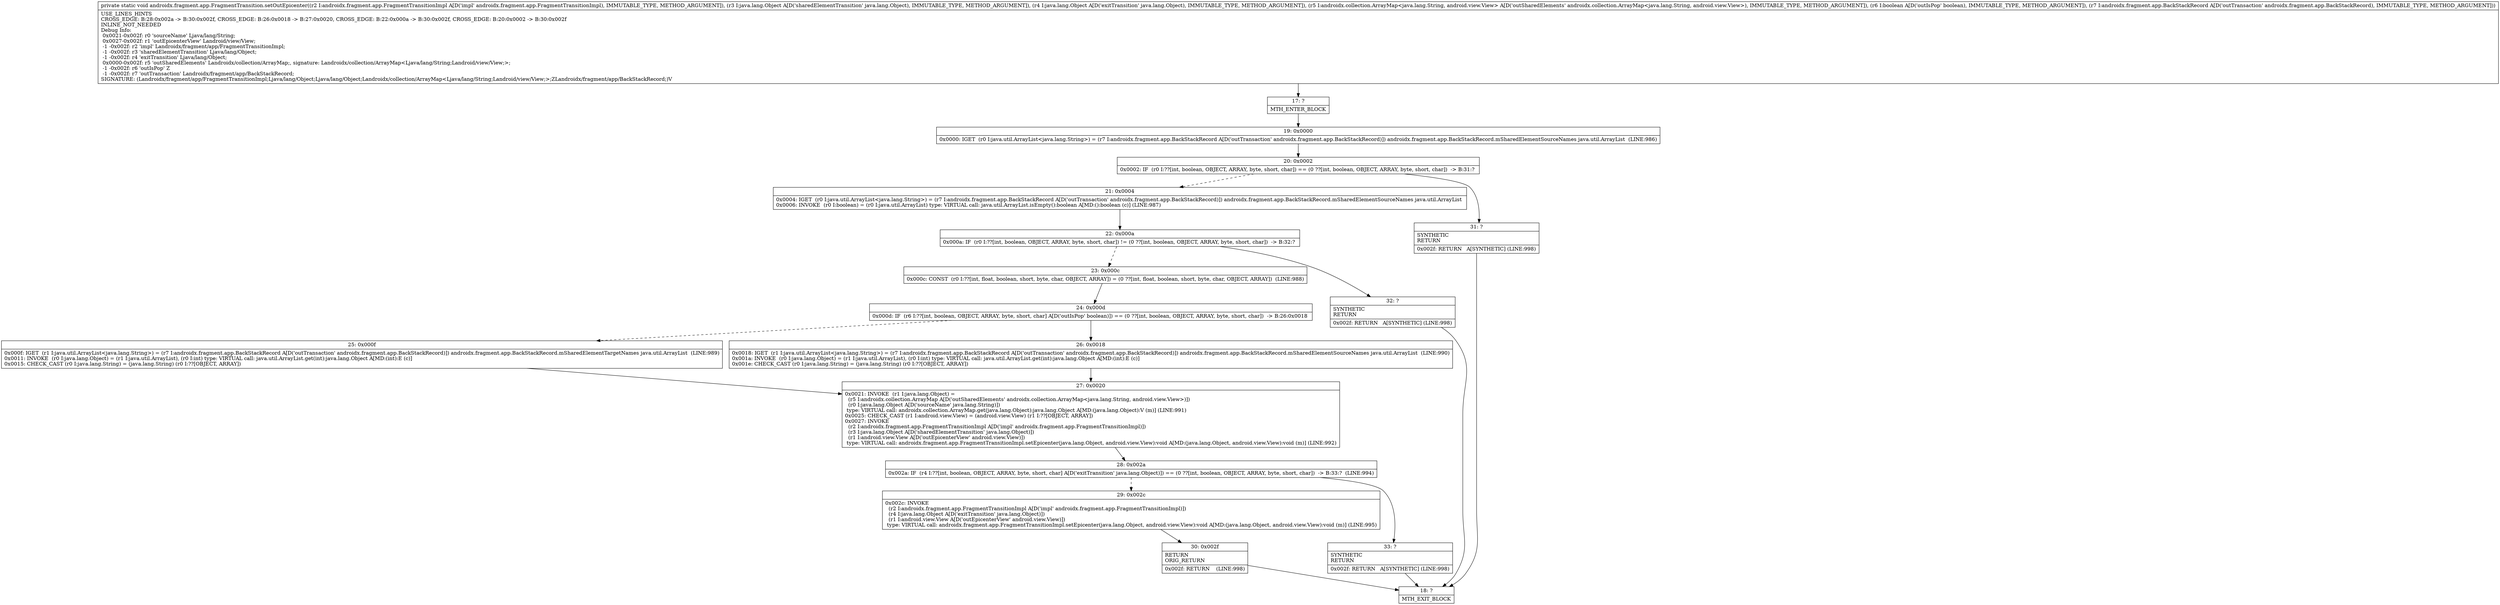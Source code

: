 digraph "CFG forandroidx.fragment.app.FragmentTransition.setOutEpicenter(Landroidx\/fragment\/app\/FragmentTransitionImpl;Ljava\/lang\/Object;Ljava\/lang\/Object;Landroidx\/collection\/ArrayMap;ZLandroidx\/fragment\/app\/BackStackRecord;)V" {
Node_17 [shape=record,label="{17\:\ ?|MTH_ENTER_BLOCK\l}"];
Node_19 [shape=record,label="{19\:\ 0x0000|0x0000: IGET  (r0 I:java.util.ArrayList\<java.lang.String\>) = (r7 I:androidx.fragment.app.BackStackRecord A[D('outTransaction' androidx.fragment.app.BackStackRecord)]) androidx.fragment.app.BackStackRecord.mSharedElementSourceNames java.util.ArrayList  (LINE:986)\l}"];
Node_20 [shape=record,label="{20\:\ 0x0002|0x0002: IF  (r0 I:??[int, boolean, OBJECT, ARRAY, byte, short, char]) == (0 ??[int, boolean, OBJECT, ARRAY, byte, short, char])  \-\> B:31:? \l}"];
Node_21 [shape=record,label="{21\:\ 0x0004|0x0004: IGET  (r0 I:java.util.ArrayList\<java.lang.String\>) = (r7 I:androidx.fragment.app.BackStackRecord A[D('outTransaction' androidx.fragment.app.BackStackRecord)]) androidx.fragment.app.BackStackRecord.mSharedElementSourceNames java.util.ArrayList \l0x0006: INVOKE  (r0 I:boolean) = (r0 I:java.util.ArrayList) type: VIRTUAL call: java.util.ArrayList.isEmpty():boolean A[MD:():boolean (c)] (LINE:987)\l}"];
Node_22 [shape=record,label="{22\:\ 0x000a|0x000a: IF  (r0 I:??[int, boolean, OBJECT, ARRAY, byte, short, char]) != (0 ??[int, boolean, OBJECT, ARRAY, byte, short, char])  \-\> B:32:? \l}"];
Node_23 [shape=record,label="{23\:\ 0x000c|0x000c: CONST  (r0 I:??[int, float, boolean, short, byte, char, OBJECT, ARRAY]) = (0 ??[int, float, boolean, short, byte, char, OBJECT, ARRAY])  (LINE:988)\l}"];
Node_24 [shape=record,label="{24\:\ 0x000d|0x000d: IF  (r6 I:??[int, boolean, OBJECT, ARRAY, byte, short, char] A[D('outIsPop' boolean)]) == (0 ??[int, boolean, OBJECT, ARRAY, byte, short, char])  \-\> B:26:0x0018 \l}"];
Node_25 [shape=record,label="{25\:\ 0x000f|0x000f: IGET  (r1 I:java.util.ArrayList\<java.lang.String\>) = (r7 I:androidx.fragment.app.BackStackRecord A[D('outTransaction' androidx.fragment.app.BackStackRecord)]) androidx.fragment.app.BackStackRecord.mSharedElementTargetNames java.util.ArrayList  (LINE:989)\l0x0011: INVOKE  (r0 I:java.lang.Object) = (r1 I:java.util.ArrayList), (r0 I:int) type: VIRTUAL call: java.util.ArrayList.get(int):java.lang.Object A[MD:(int):E (c)]\l0x0015: CHECK_CAST (r0 I:java.lang.String) = (java.lang.String) (r0 I:??[OBJECT, ARRAY]) \l}"];
Node_27 [shape=record,label="{27\:\ 0x0020|0x0021: INVOKE  (r1 I:java.lang.Object) = \l  (r5 I:androidx.collection.ArrayMap A[D('outSharedElements' androidx.collection.ArrayMap\<java.lang.String, android.view.View\>)])\l  (r0 I:java.lang.Object A[D('sourceName' java.lang.String)])\l type: VIRTUAL call: androidx.collection.ArrayMap.get(java.lang.Object):java.lang.Object A[MD:(java.lang.Object):V (m)] (LINE:991)\l0x0025: CHECK_CAST (r1 I:android.view.View) = (android.view.View) (r1 I:??[OBJECT, ARRAY]) \l0x0027: INVOKE  \l  (r2 I:androidx.fragment.app.FragmentTransitionImpl A[D('impl' androidx.fragment.app.FragmentTransitionImpl)])\l  (r3 I:java.lang.Object A[D('sharedElementTransition' java.lang.Object)])\l  (r1 I:android.view.View A[D('outEpicenterView' android.view.View)])\l type: VIRTUAL call: androidx.fragment.app.FragmentTransitionImpl.setEpicenter(java.lang.Object, android.view.View):void A[MD:(java.lang.Object, android.view.View):void (m)] (LINE:992)\l}"];
Node_28 [shape=record,label="{28\:\ 0x002a|0x002a: IF  (r4 I:??[int, boolean, OBJECT, ARRAY, byte, short, char] A[D('exitTransition' java.lang.Object)]) == (0 ??[int, boolean, OBJECT, ARRAY, byte, short, char])  \-\> B:33:?  (LINE:994)\l}"];
Node_29 [shape=record,label="{29\:\ 0x002c|0x002c: INVOKE  \l  (r2 I:androidx.fragment.app.FragmentTransitionImpl A[D('impl' androidx.fragment.app.FragmentTransitionImpl)])\l  (r4 I:java.lang.Object A[D('exitTransition' java.lang.Object)])\l  (r1 I:android.view.View A[D('outEpicenterView' android.view.View)])\l type: VIRTUAL call: androidx.fragment.app.FragmentTransitionImpl.setEpicenter(java.lang.Object, android.view.View):void A[MD:(java.lang.Object, android.view.View):void (m)] (LINE:995)\l}"];
Node_30 [shape=record,label="{30\:\ 0x002f|RETURN\lORIG_RETURN\l|0x002f: RETURN    (LINE:998)\l}"];
Node_18 [shape=record,label="{18\:\ ?|MTH_EXIT_BLOCK\l}"];
Node_33 [shape=record,label="{33\:\ ?|SYNTHETIC\lRETURN\l|0x002f: RETURN   A[SYNTHETIC] (LINE:998)\l}"];
Node_26 [shape=record,label="{26\:\ 0x0018|0x0018: IGET  (r1 I:java.util.ArrayList\<java.lang.String\>) = (r7 I:androidx.fragment.app.BackStackRecord A[D('outTransaction' androidx.fragment.app.BackStackRecord)]) androidx.fragment.app.BackStackRecord.mSharedElementSourceNames java.util.ArrayList  (LINE:990)\l0x001a: INVOKE  (r0 I:java.lang.Object) = (r1 I:java.util.ArrayList), (r0 I:int) type: VIRTUAL call: java.util.ArrayList.get(int):java.lang.Object A[MD:(int):E (c)]\l0x001e: CHECK_CAST (r0 I:java.lang.String) = (java.lang.String) (r0 I:??[OBJECT, ARRAY]) \l}"];
Node_32 [shape=record,label="{32\:\ ?|SYNTHETIC\lRETURN\l|0x002f: RETURN   A[SYNTHETIC] (LINE:998)\l}"];
Node_31 [shape=record,label="{31\:\ ?|SYNTHETIC\lRETURN\l|0x002f: RETURN   A[SYNTHETIC] (LINE:998)\l}"];
MethodNode[shape=record,label="{private static void androidx.fragment.app.FragmentTransition.setOutEpicenter((r2 I:androidx.fragment.app.FragmentTransitionImpl A[D('impl' androidx.fragment.app.FragmentTransitionImpl), IMMUTABLE_TYPE, METHOD_ARGUMENT]), (r3 I:java.lang.Object A[D('sharedElementTransition' java.lang.Object), IMMUTABLE_TYPE, METHOD_ARGUMENT]), (r4 I:java.lang.Object A[D('exitTransition' java.lang.Object), IMMUTABLE_TYPE, METHOD_ARGUMENT]), (r5 I:androidx.collection.ArrayMap\<java.lang.String, android.view.View\> A[D('outSharedElements' androidx.collection.ArrayMap\<java.lang.String, android.view.View\>), IMMUTABLE_TYPE, METHOD_ARGUMENT]), (r6 I:boolean A[D('outIsPop' boolean), IMMUTABLE_TYPE, METHOD_ARGUMENT]), (r7 I:androidx.fragment.app.BackStackRecord A[D('outTransaction' androidx.fragment.app.BackStackRecord), IMMUTABLE_TYPE, METHOD_ARGUMENT]))  | USE_LINES_HINTS\lCROSS_EDGE: B:28:0x002a \-\> B:30:0x002f, CROSS_EDGE: B:26:0x0018 \-\> B:27:0x0020, CROSS_EDGE: B:22:0x000a \-\> B:30:0x002f, CROSS_EDGE: B:20:0x0002 \-\> B:30:0x002f\lINLINE_NOT_NEEDED\lDebug Info:\l  0x0021\-0x002f: r0 'sourceName' Ljava\/lang\/String;\l  0x0027\-0x002f: r1 'outEpicenterView' Landroid\/view\/View;\l  \-1 \-0x002f: r2 'impl' Landroidx\/fragment\/app\/FragmentTransitionImpl;\l  \-1 \-0x002f: r3 'sharedElementTransition' Ljava\/lang\/Object;\l  \-1 \-0x002f: r4 'exitTransition' Ljava\/lang\/Object;\l  0x0000\-0x002f: r5 'outSharedElements' Landroidx\/collection\/ArrayMap;, signature: Landroidx\/collection\/ArrayMap\<Ljava\/lang\/String;Landroid\/view\/View;\>;\l  \-1 \-0x002f: r6 'outIsPop' Z\l  \-1 \-0x002f: r7 'outTransaction' Landroidx\/fragment\/app\/BackStackRecord;\lSIGNATURE: (Landroidx\/fragment\/app\/FragmentTransitionImpl;Ljava\/lang\/Object;Ljava\/lang\/Object;Landroidx\/collection\/ArrayMap\<Ljava\/lang\/String;Landroid\/view\/View;\>;ZLandroidx\/fragment\/app\/BackStackRecord;)V\l}"];
MethodNode -> Node_17;Node_17 -> Node_19;
Node_19 -> Node_20;
Node_20 -> Node_21[style=dashed];
Node_20 -> Node_31;
Node_21 -> Node_22;
Node_22 -> Node_23[style=dashed];
Node_22 -> Node_32;
Node_23 -> Node_24;
Node_24 -> Node_25[style=dashed];
Node_24 -> Node_26;
Node_25 -> Node_27;
Node_27 -> Node_28;
Node_28 -> Node_29[style=dashed];
Node_28 -> Node_33;
Node_29 -> Node_30;
Node_30 -> Node_18;
Node_33 -> Node_18;
Node_26 -> Node_27;
Node_32 -> Node_18;
Node_31 -> Node_18;
}

